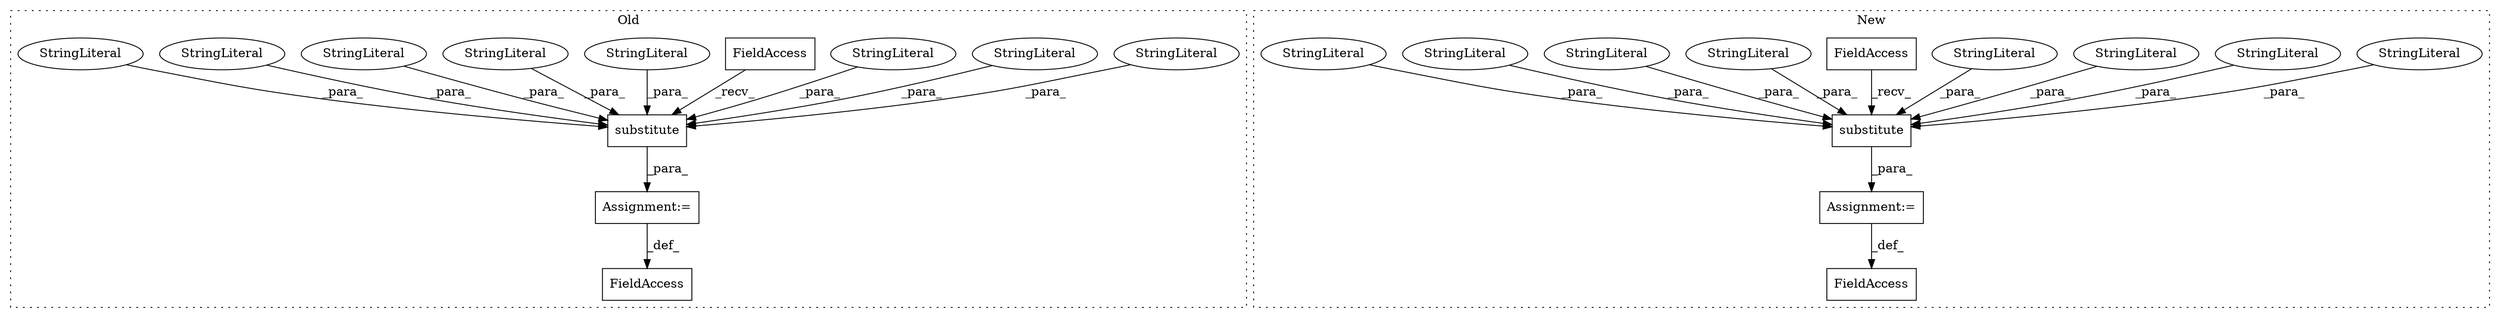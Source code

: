 digraph G {
subgraph cluster0 {
1 [label="substitute" a="32" s="149990,150492" l="11,1" shape="box"];
4 [label="StringLiteral" a="45" s="150048" l="52" shape="ellipse"];
5 [label="StringLiteral" a="45" s="150364" l="69" shape="ellipse"];
8 [label="StringLiteral" a="45" s="150020" l="9" shape="ellipse"];
11 [label="FieldAccess" a="22" s="149980" l="9" shape="box"];
12 [label="StringLiteral" a="45" s="150154" l="69" shape="ellipse"];
15 [label="StringLiteral" a="45" s="150479" l="13" shape="ellipse"];
16 [label="FieldAccess" a="22" s="149960" l="11" shape="box"];
18 [label="Assignment:=" a="7" s="149979" l="1" shape="box"];
20 [label="StringLiteral" a="45" s="150224" l="69" shape="ellipse"];
23 [label="StringLiteral" a="45" s="150294" l="69" shape="ellipse"];
24 [label="StringLiteral" a="45" s="150030" l="17" shape="ellipse"];
label = "Old";
style="dotted";
}
subgraph cluster1 {
2 [label="substitute" a="32" s="147682,148014" l="11,1" shape="box"];
3 [label="StringLiteral" a="45" s="147923" l="41" shape="ellipse"];
6 [label="StringLiteral" a="45" s="147982" l="18" shape="ellipse"];
7 [label="StringLiteral" a="45" s="147712" l="6" shape="ellipse"];
9 [label="StringLiteral" a="45" s="147735" l="30" shape="ellipse"];
10 [label="FieldAccess" a="22" s="147672" l="9" shape="box"];
13 [label="StringLiteral" a="45" s="147839" l="41" shape="ellipse"];
14 [label="StringLiteral" a="45" s="147719" l="15" shape="ellipse"];
17 [label="FieldAccess" a="22" s="147652" l="11" shape="box"];
19 [label="Assignment:=" a="7" s="147671" l="1" shape="box"];
21 [label="StringLiteral" a="45" s="147797" l="41" shape="ellipse"];
22 [label="StringLiteral" a="45" s="147693" l="18" shape="ellipse"];
label = "New";
style="dotted";
}
1 -> 18 [label="_para_"];
2 -> 19 [label="_para_"];
3 -> 2 [label="_para_"];
4 -> 1 [label="_para_"];
5 -> 1 [label="_para_"];
6 -> 2 [label="_para_"];
7 -> 2 [label="_para_"];
8 -> 1 [label="_para_"];
9 -> 2 [label="_para_"];
10 -> 2 [label="_recv_"];
11 -> 1 [label="_recv_"];
12 -> 1 [label="_para_"];
13 -> 2 [label="_para_"];
14 -> 2 [label="_para_"];
15 -> 1 [label="_para_"];
18 -> 16 [label="_def_"];
19 -> 17 [label="_def_"];
20 -> 1 [label="_para_"];
21 -> 2 [label="_para_"];
22 -> 2 [label="_para_"];
23 -> 1 [label="_para_"];
24 -> 1 [label="_para_"];
}